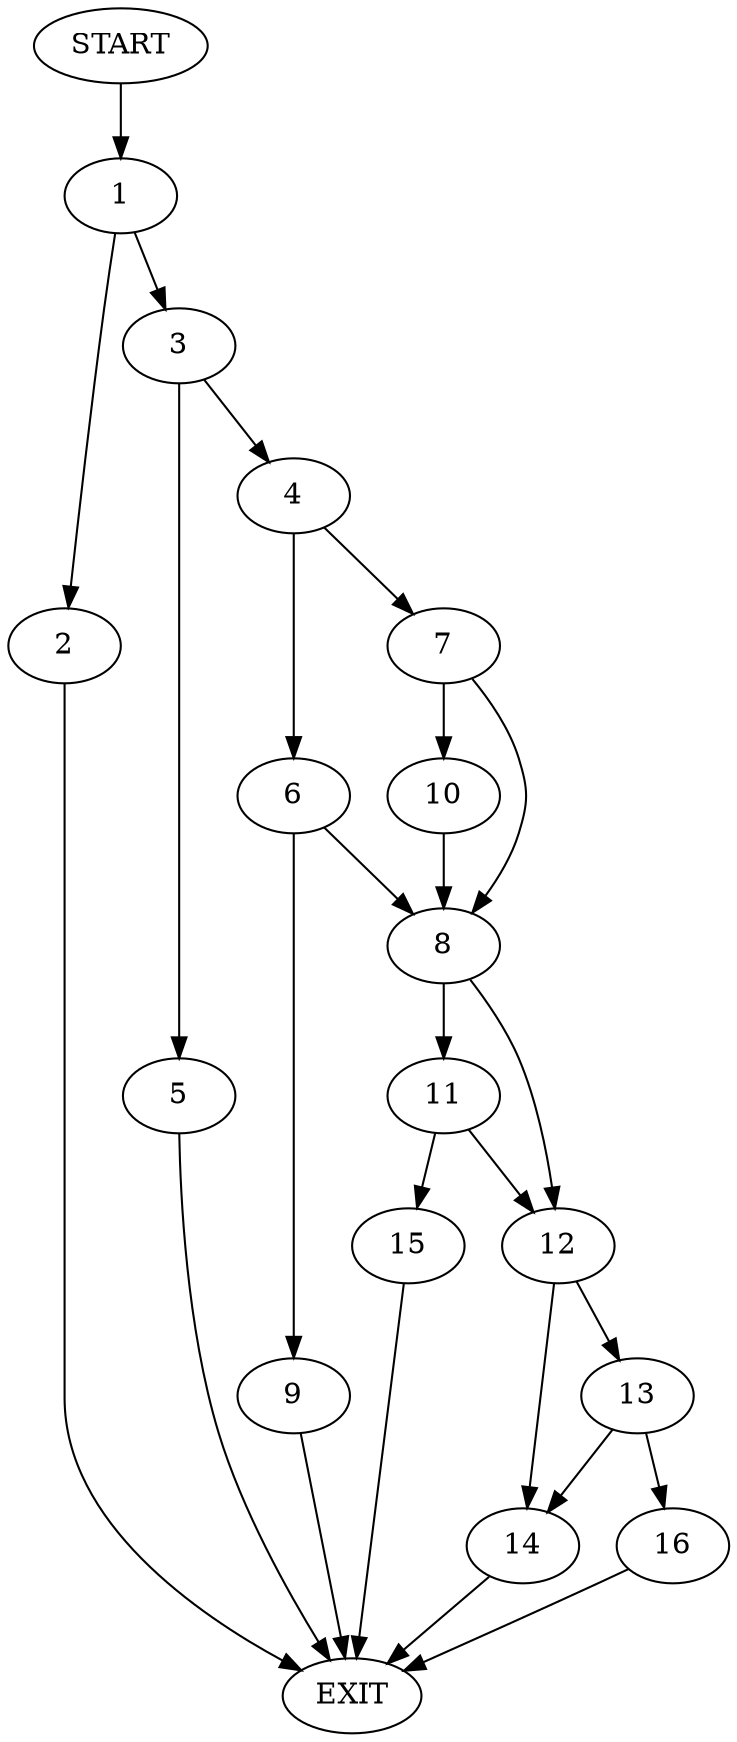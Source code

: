 digraph {
0 [label="START"]
17 [label="EXIT"]
0 -> 1
1 -> 2
1 -> 3
2 -> 17
3 -> 4
3 -> 5
5 -> 17
4 -> 6
4 -> 7
6 -> 8
6 -> 9
7 -> 8
7 -> 10
8 -> 11
8 -> 12
10 -> 8
9 -> 17
12 -> 13
12 -> 14
11 -> 15
11 -> 12
15 -> 17
14 -> 17
13 -> 16
13 -> 14
16 -> 17
}
